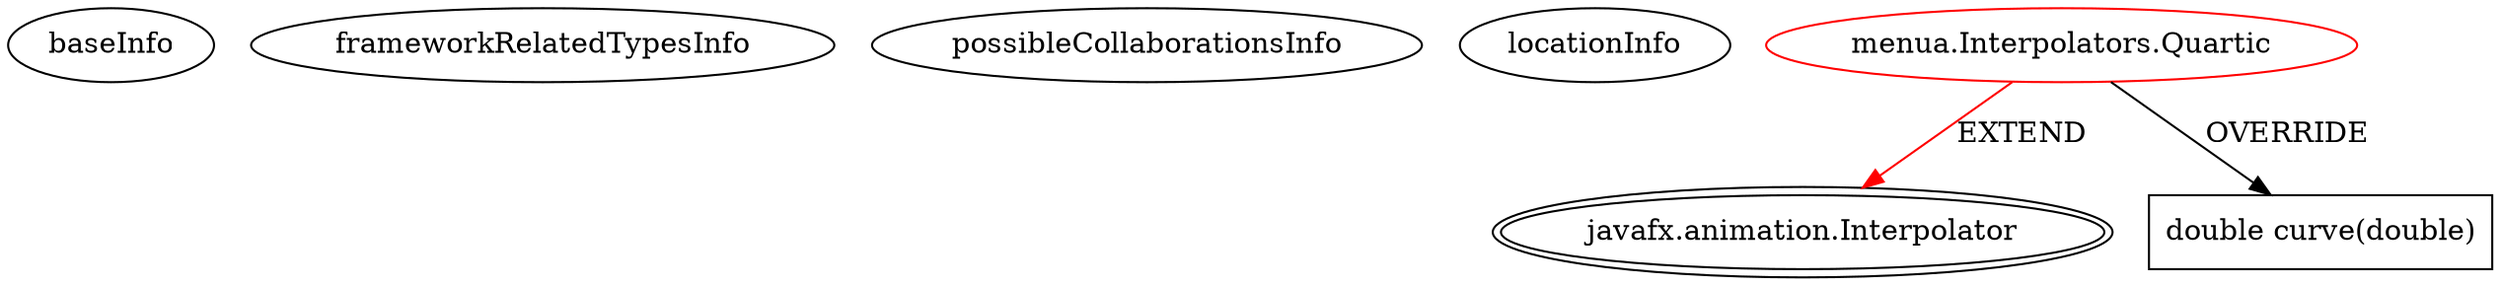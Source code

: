 digraph {
baseInfo[graphId=4181,category="extension_graph",isAnonymous=false,possibleRelation=false]
frameworkRelatedTypesInfo[0="javafx.animation.Interpolator"]
possibleCollaborationsInfo[]
locationInfo[projectName="simdimdim-MenuAnim",filePath="/simdimdim-MenuAnim/MenuAnim-master/src/menua/Interpolators.java",contextSignature="Quartic",graphId="4181"]
0[label="menua.Interpolators.Quartic",vertexType="ROOT_CLIENT_CLASS_DECLARATION",isFrameworkType=false,color=red]
1[label="javafx.animation.Interpolator",vertexType="FRAMEWORK_CLASS_TYPE",isFrameworkType=true,peripheries=2]
2[label="double curve(double)",vertexType="OVERRIDING_METHOD_DECLARATION",isFrameworkType=false,shape=box]
0->1[label="EXTEND",color=red]
0->2[label="OVERRIDE"]
}
